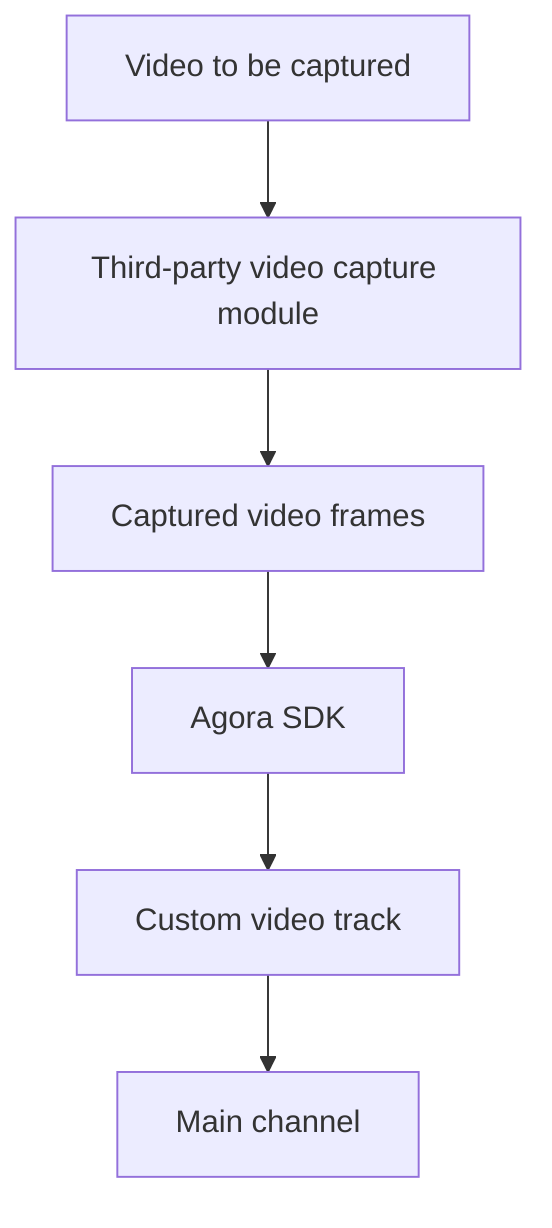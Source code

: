 flowchart TB
    A["Video to be captured"] --> B["Third-party video capture module"]
    B --> C["Captured video frames"]
    C --> D["Agora SDK"]
    D --> E["Custom video track"]
    E --> F["Main channel"]